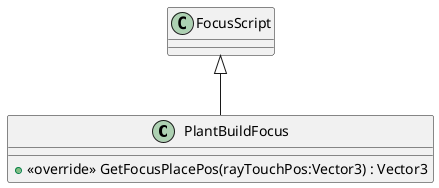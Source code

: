 @startuml
class PlantBuildFocus {
    + <<override>> GetFocusPlacePos(rayTouchPos:Vector3) : Vector3
}
FocusScript <|-- PlantBuildFocus
@enduml
